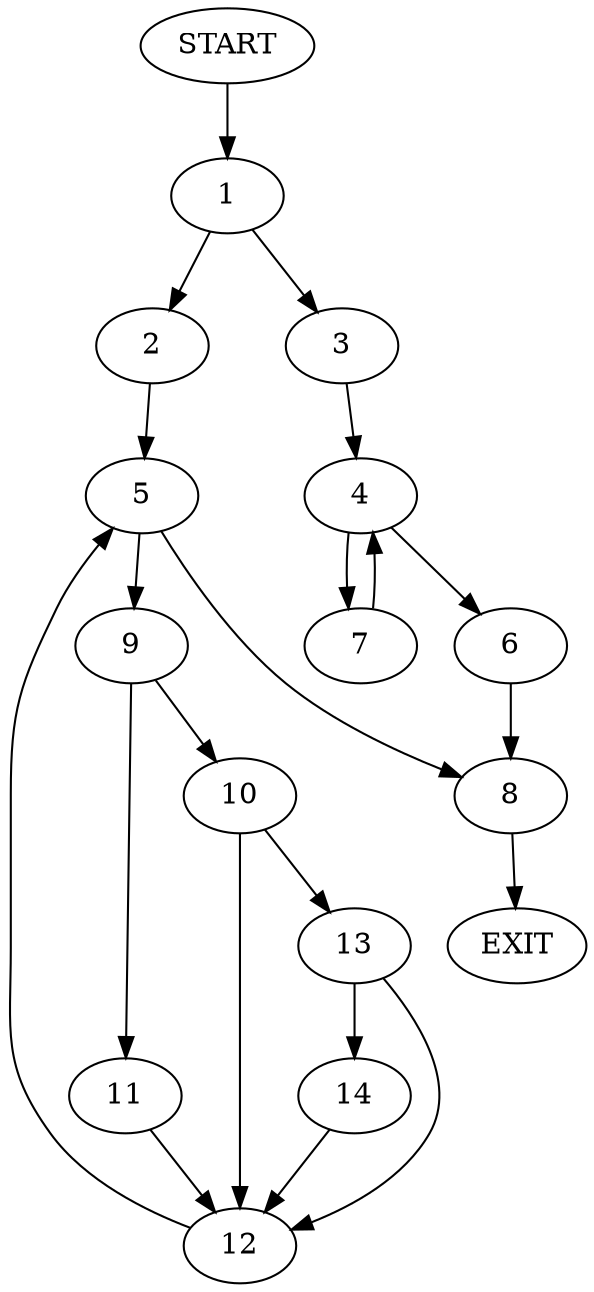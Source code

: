digraph {
0 [label="START"]
15 [label="EXIT"]
0 -> 1
1 -> 2
1 -> 3
3 -> 4
2 -> 5
4 -> 6
4 -> 7
7 -> 4
6 -> 8
8 -> 15
5 -> 9
5 -> 8
9 -> 10
9 -> 11
10 -> 12
10 -> 13
11 -> 12
12 -> 5
13 -> 14
13 -> 12
14 -> 12
}

